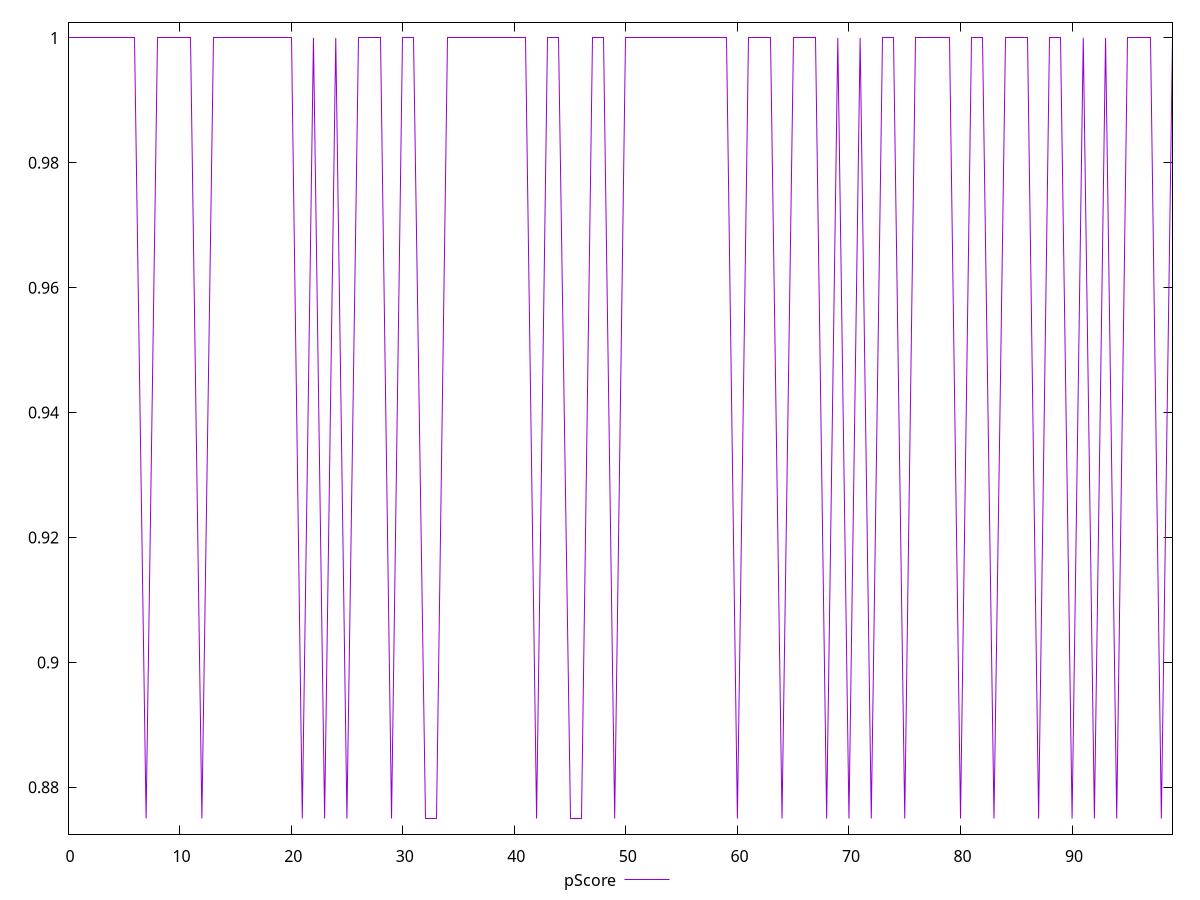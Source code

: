 reset

$pScore <<EOF
0 1
1 1
2 1
3 1
4 1
5 1
6 1
7 0.875
8 1
9 1
10 1
11 1
12 0.875
13 1
14 1
15 1
16 1
17 1
18 1
19 1
20 1
21 0.875
22 1
23 0.875
24 1
25 0.875
26 1
27 1
28 1
29 0.875
30 1
31 1
32 0.875
33 0.875
34 1
35 1
36 1
37 1
38 1
39 1
40 1
41 1
42 0.875
43 1
44 1
45 0.875
46 0.875
47 1
48 1
49 0.875
50 1
51 1
52 1
53 1
54 1
55 1
56 1
57 1
58 1
59 1
60 0.875
61 1
62 1
63 1
64 0.875
65 1
66 1
67 1
68 0.875
69 1
70 0.875
71 1
72 0.875
73 1
74 1
75 0.875
76 1
77 1
78 1
79 1
80 0.875
81 1
82 1
83 0.875
84 1
85 1
86 1
87 0.875
88 1
89 1
90 0.875
91 1
92 0.875
93 1
94 0.875
95 1
96 1
97 1
98 0.875
99 1
EOF

set key outside below
set xrange [0:99]
set yrange [0.8725:1.0025]
set trange [0.8725:1.0025]
set terminal svg size 640, 500 enhanced background rgb 'white'
set output "report_00009_2021-02-08T22-37-41.559Z/uses-webp-images/samples/pages+cached+noadtech+nomedia+nocss/pScore/values.svg"

plot $pScore title "pScore" with line

reset
